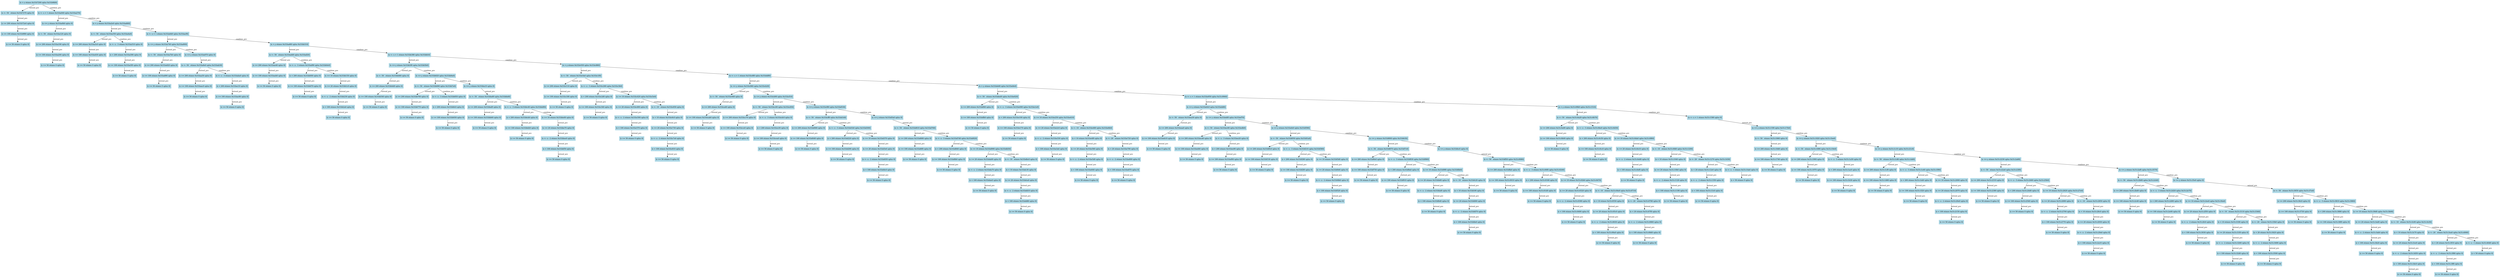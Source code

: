 digraph "[y := x - 1]" {
"0x31b7190" [label="[x > y otimes 0x31b7200 oplus 0x31b9fd0]", color=lightblue,style=filled,shape=box]
"0x31b7190" -> "0x31b7200" [label=extend_pre,color=black]
"0x31b7200" [label="[x <-- 50   otimes 0x31b7270 oplus 0]", color=lightblue,style=filled,shape=box]
"0x31b7200" -> "0x31b7270" [label=extend_pre,color=black]
"0x31b7270" [label="[z >= 200 otimes 0x31b72e0 oplus 0]", color=lightblue,style=filled,shape=box]
"0x31b7270" -> "0x31b72e0" [label=extend_pre,color=black]
"0x31b72e0" [label="[z >= 100 otimes 0x31b9f60 oplus 0]", color=lightblue,style=filled,shape=box]
"0x31b72e0" -> "0x31b9f60" [label=extend_pre,color=black]
"0x31b9f60" [label="[z >= 50 otimes 0 oplus 0]", color=lightblue,style=filled,shape=box]
"0x31b7190" -> "0x31b9fd0" [label=combine_pre,color=black]
"0x31b9fd0" [label="[x <-- x + 1 otimes 0x31ba040 oplus 0x31ba270]", color=lightblue,style=filled,shape=box]
"0x31b9fd0" -> "0x31ba040" [label=extend_pre,color=black]
"0x31ba040" [label="[x <= y otimes 0x31ba0b0 oplus 0]", color=lightblue,style=filled,shape=box]
"0x31ba040" -> "0x31ba0b0" [label=extend_pre,color=black]
"0x31ba0b0" [label="[x <-- 50   otimes 0x31ba120 oplus 0]", color=lightblue,style=filled,shape=box]
"0x31ba0b0" -> "0x31ba120" [label=extend_pre,color=black]
"0x31ba120" [label="[z >= 200 otimes 0x31ba190 oplus 0]", color=lightblue,style=filled,shape=box]
"0x31ba120" -> "0x31ba190" [label=extend_pre,color=black]
"0x31ba190" [label="[z >= 100 otimes 0x31ba200 oplus 0]", color=lightblue,style=filled,shape=box]
"0x31ba190" -> "0x31ba200" [label=extend_pre,color=black]
"0x31ba200" [label="[z >= 50 otimes 0 oplus 0]", color=lightblue,style=filled,shape=box]
"0x31b9fd0" -> "0x31ba270" [label=combine_pre,color=black]
"0x31ba270" [label="[x > y otimes 0x31ba2e0 oplus 0x31ba660]", color=lightblue,style=filled,shape=box]
"0x31ba270" -> "0x31ba2e0" [label=extend_pre,color=black]
"0x31ba2e0" [label="[x <-- 50   otimes 0x31ba350 oplus 0x31ba4a0]", color=lightblue,style=filled,shape=box]
"0x31ba2e0" -> "0x31ba350" [label=extend_pre,color=black]
"0x31ba350" [label="[z >= 200 otimes 0x31ba3c0 oplus 0]", color=lightblue,style=filled,shape=box]
"0x31ba350" -> "0x31ba3c0" [label=extend_pre,color=black]
"0x31ba3c0" [label="[z >= 100 otimes 0x31ba430 oplus 0]", color=lightblue,style=filled,shape=box]
"0x31ba3c0" -> "0x31ba430" [label=extend_pre,color=black]
"0x31ba430" [label="[z >= 50 otimes 0 oplus 0]", color=lightblue,style=filled,shape=box]
"0x31ba2e0" -> "0x31ba4a0" [label=combine_pre,color=black]
"0x31ba4a0" [label="[x <-- x - 3 otimes 0x31ba510 oplus 0]", color=lightblue,style=filled,shape=box]
"0x31ba4a0" -> "0x31ba510" [label=extend_pre,color=black]
"0x31ba510" [label="[z < 200 otimes 0x31ba580 oplus 0]", color=lightblue,style=filled,shape=box]
"0x31ba510" -> "0x31ba580" [label=extend_pre,color=black]
"0x31ba580" [label="[z >= 100 otimes 0x31ba5f0 oplus 0]", color=lightblue,style=filled,shape=box]
"0x31ba580" -> "0x31ba5f0" [label=extend_pre,color=black]
"0x31ba5f0" [label="[z >= 50 otimes 0 oplus 0]", color=lightblue,style=filled,shape=box]
"0x31ba270" -> "0x31ba660" [label=combine_pre,color=black]
"0x31ba660" [label="[x <-- x + 1 otimes 0x31ba6d0 oplus 0x31bacf0]", color=lightblue,style=filled,shape=box]
"0x31ba660" -> "0x31ba6d0" [label=extend_pre,color=black]
"0x31ba6d0" [label="[x <= y otimes 0x31ba740 oplus 0x31ba900]", color=lightblue,style=filled,shape=box]
"0x31ba6d0" -> "0x31ba740" [label=extend_pre,color=black]
"0x31ba740" [label="[x <-- 50   otimes 0x31ba7b0 oplus 0]", color=lightblue,style=filled,shape=box]
"0x31ba740" -> "0x31ba7b0" [label=extend_pre,color=black]
"0x31ba7b0" [label="[z >= 200 otimes 0x31ba820 oplus 0]", color=lightblue,style=filled,shape=box]
"0x31ba7b0" -> "0x31ba820" [label=extend_pre,color=black]
"0x31ba820" [label="[z >= 100 otimes 0x31ba890 oplus 0]", color=lightblue,style=filled,shape=box]
"0x31ba820" -> "0x31ba890" [label=extend_pre,color=black]
"0x31ba890" [label="[z >= 50 otimes 0 oplus 0]", color=lightblue,style=filled,shape=box]
"0x31ba6d0" -> "0x31ba900" [label=combine_pre,color=black]
"0x31ba900" [label="[x <= y otimes 0x31ba970 oplus 0]", color=lightblue,style=filled,shape=box]
"0x31ba900" -> "0x31ba970" [label=extend_pre,color=black]
"0x31ba970" [label="[x <-- 50   otimes 0x31ba9e0 oplus 0x31bab30]", color=lightblue,style=filled,shape=box]
"0x31ba970" -> "0x31ba9e0" [label=extend_pre,color=black]
"0x31ba9e0" [label="[z >= 200 otimes 0x31baa50 oplus 0]", color=lightblue,style=filled,shape=box]
"0x31ba9e0" -> "0x31baa50" [label=extend_pre,color=black]
"0x31baa50" [label="[z >= 100 otimes 0x31baac0 oplus 0]", color=lightblue,style=filled,shape=box]
"0x31baa50" -> "0x31baac0" [label=extend_pre,color=black]
"0x31baac0" [label="[z >= 50 otimes 0 oplus 0]", color=lightblue,style=filled,shape=box]
"0x31ba970" -> "0x31bab30" [label=combine_pre,color=black]
"0x31bab30" [label="[x <-- x - 3 otimes 0x31baba0 oplus 0]", color=lightblue,style=filled,shape=box]
"0x31bab30" -> "0x31baba0" [label=extend_pre,color=black]
"0x31baba0" [label="[z < 200 otimes 0x31bac10 oplus 0]", color=lightblue,style=filled,shape=box]
"0x31baba0" -> "0x31bac10" [label=extend_pre,color=black]
"0x31bac10" [label="[z >= 100 otimes 0x31bac80 oplus 0]", color=lightblue,style=filled,shape=box]
"0x31bac10" -> "0x31bac80" [label=extend_pre,color=black]
"0x31bac80" [label="[z >= 50 otimes 0 oplus 0]", color=lightblue,style=filled,shape=box]
"0x31ba660" -> "0x31bacf0" [label=combine_pre,color=black]
"0x31bacf0" [label="[x > y otimes 0x31bad60 oplus 0x31bb310]", color=lightblue,style=filled,shape=box]
"0x31bacf0" -> "0x31bad60" [label=extend_pre,color=black]
"0x31bad60" [label="[x <-- 50   otimes 0x31badd0 oplus 0x31baf20]", color=lightblue,style=filled,shape=box]
"0x31bad60" -> "0x31badd0" [label=extend_pre,color=black]
"0x31badd0" [label="[z >= 200 otimes 0x31bae40 oplus 0]", color=lightblue,style=filled,shape=box]
"0x31badd0" -> "0x31bae40" [label=extend_pre,color=black]
"0x31bae40" [label="[z >= 100 otimes 0x31baeb0 oplus 0]", color=lightblue,style=filled,shape=box]
"0x31bae40" -> "0x31baeb0" [label=extend_pre,color=black]
"0x31baeb0" [label="[z >= 50 otimes 0 oplus 0]", color=lightblue,style=filled,shape=box]
"0x31bad60" -> "0x31baf20" [label=combine_pre,color=black]
"0x31baf20" [label="[x <-- x - 3 otimes 0x31baf90 oplus 0x31bb0e0]", color=lightblue,style=filled,shape=box]
"0x31baf20" -> "0x31baf90" [label=extend_pre,color=black]
"0x31baf90" [label="[z < 200 otimes 0x31bb000 oplus 0]", color=lightblue,style=filled,shape=box]
"0x31baf90" -> "0x31bb000" [label=extend_pre,color=black]
"0x31bb000" [label="[z >= 100 otimes 0x31bb070 oplus 0]", color=lightblue,style=filled,shape=box]
"0x31bb000" -> "0x31bb070" [label=extend_pre,color=black]
"0x31bb070" [label="[z >= 50 otimes 0 oplus 0]", color=lightblue,style=filled,shape=box]
"0x31baf20" -> "0x31bb0e0" [label=combine_pre,color=black]
"0x31bb0e0" [label="[x >= 10 otimes 0x31bb150 oplus 0]", color=lightblue,style=filled,shape=box]
"0x31bb0e0" -> "0x31bb150" [label=extend_pre,color=black]
"0x31bb150" [label="[x >= 20 otimes 0x31bb1c0 oplus 0]", color=lightblue,style=filled,shape=box]
"0x31bb150" -> "0x31bb1c0" [label=extend_pre,color=black]
"0x31bb1c0" [label="[x <-- x - 2 otimes 0x31bb230 oplus 0]", color=lightblue,style=filled,shape=box]
"0x31bb1c0" -> "0x31bb230" [label=extend_pre,color=black]
"0x31bb230" [label="[z < 100 otimes 0x31bb2a0 oplus 0]", color=lightblue,style=filled,shape=box]
"0x31bb230" -> "0x31bb2a0" [label=extend_pre,color=black]
"0x31bb2a0" [label="[z >= 50 otimes 0 oplus 0]", color=lightblue,style=filled,shape=box]
"0x31bacf0" -> "0x31bb310" [label=combine_pre,color=black]
"0x31bb310" [label="[x <-- x + 1 otimes 0x31bb380 oplus 0x31bbfc0]", color=lightblue,style=filled,shape=box]
"0x31bb310" -> "0x31bb380" [label=extend_pre,color=black]
"0x31bb380" [label="[x <= y otimes 0x31bb3f0 oplus 0x31bb5b0]", color=lightblue,style=filled,shape=box]
"0x31bb380" -> "0x31bb3f0" [label=extend_pre,color=black]
"0x31bb3f0" [label="[x <-- 50   otimes 0x31bb460 oplus 0]", color=lightblue,style=filled,shape=box]
"0x31bb3f0" -> "0x31bb460" [label=extend_pre,color=black]
"0x31bb460" [label="[z >= 200 otimes 0x31bb4d0 oplus 0]", color=lightblue,style=filled,shape=box]
"0x31bb460" -> "0x31bb4d0" [label=extend_pre,color=black]
"0x31bb4d0" [label="[z >= 100 otimes 0x31bb540 oplus 0]", color=lightblue,style=filled,shape=box]
"0x31bb4d0" -> "0x31bb540" [label=extend_pre,color=black]
"0x31bb540" [label="[z >= 50 otimes 0 oplus 0]", color=lightblue,style=filled,shape=box]
"0x31bb380" -> "0x31bb5b0" [label=combine_pre,color=black]
"0x31bb5b0" [label="[x <= y otimes 0x31bb620 oplus 0x31bb9a0]", color=lightblue,style=filled,shape=box]
"0x31bb5b0" -> "0x31bb620" [label=extend_pre,color=black]
"0x31bb620" [label="[x <-- 50   otimes 0x31bb690 oplus 0x31bb7e0]", color=lightblue,style=filled,shape=box]
"0x31bb620" -> "0x31bb690" [label=extend_pre,color=black]
"0x31bb690" [label="[z >= 200 otimes 0x31bb700 oplus 0]", color=lightblue,style=filled,shape=box]
"0x31bb690" -> "0x31bb700" [label=extend_pre,color=black]
"0x31bb700" [label="[z >= 100 otimes 0x31bb770 oplus 0]", color=lightblue,style=filled,shape=box]
"0x31bb700" -> "0x31bb770" [label=extend_pre,color=black]
"0x31bb770" [label="[z >= 50 otimes 0 oplus 0]", color=lightblue,style=filled,shape=box]
"0x31bb620" -> "0x31bb7e0" [label=combine_pre,color=black]
"0x31bb7e0" [label="[x <-- x - 3 otimes 0x31bb850 oplus 0]", color=lightblue,style=filled,shape=box]
"0x31bb7e0" -> "0x31bb850" [label=extend_pre,color=black]
"0x31bb850" [label="[z < 200 otimes 0x31bb8c0 oplus 0]", color=lightblue,style=filled,shape=box]
"0x31bb850" -> "0x31bb8c0" [label=extend_pre,color=black]
"0x31bb8c0" [label="[z >= 100 otimes 0x31bb930 oplus 0]", color=lightblue,style=filled,shape=box]
"0x31bb8c0" -> "0x31bb930" [label=extend_pre,color=black]
"0x31bb930" [label="[z >= 50 otimes 0 oplus 0]", color=lightblue,style=filled,shape=box]
"0x31bb5b0" -> "0x31bb9a0" [label=combine_pre,color=black]
"0x31bb9a0" [label="[x <= y otimes 0x31bba10 oplus 0]", color=lightblue,style=filled,shape=box]
"0x31bb9a0" -> "0x31bba10" [label=extend_pre,color=black]
"0x31bba10" [label="[x <-- 50   otimes 0x31bba80 oplus 0x31bbbd0]", color=lightblue,style=filled,shape=box]
"0x31bba10" -> "0x31bba80" [label=extend_pre,color=black]
"0x31bba80" [label="[z >= 200 otimes 0x31bbaf0 oplus 0]", color=lightblue,style=filled,shape=box]
"0x31bba80" -> "0x31bbaf0" [label=extend_pre,color=black]
"0x31bbaf0" [label="[z >= 100 otimes 0x31bbb60 oplus 0]", color=lightblue,style=filled,shape=box]
"0x31bbaf0" -> "0x31bbb60" [label=extend_pre,color=black]
"0x31bbb60" [label="[z >= 50 otimes 0 oplus 0]", color=lightblue,style=filled,shape=box]
"0x31bba10" -> "0x31bbbd0" [label=combine_pre,color=black]
"0x31bbbd0" [label="[x <-- x - 3 otimes 0x31bbc40 oplus 0x31bbd90]", color=lightblue,style=filled,shape=box]
"0x31bbbd0" -> "0x31bbc40" [label=extend_pre,color=black]
"0x31bbc40" [label="[z < 200 otimes 0x31bbcb0 oplus 0]", color=lightblue,style=filled,shape=box]
"0x31bbc40" -> "0x31bbcb0" [label=extend_pre,color=black]
"0x31bbcb0" [label="[z >= 100 otimes 0x31bbd20 oplus 0]", color=lightblue,style=filled,shape=box]
"0x31bbcb0" -> "0x31bbd20" [label=extend_pre,color=black]
"0x31bbd20" [label="[z >= 50 otimes 0 oplus 0]", color=lightblue,style=filled,shape=box]
"0x31bbbd0" -> "0x31bbd90" [label=combine_pre,color=black]
"0x31bbd90" [label="[x >= 10 otimes 0x31bbe00 oplus 0]", color=lightblue,style=filled,shape=box]
"0x31bbd90" -> "0x31bbe00" [label=extend_pre,color=black]
"0x31bbe00" [label="[x >= 20 otimes 0x31bbe70 oplus 0]", color=lightblue,style=filled,shape=box]
"0x31bbe00" -> "0x31bbe70" [label=extend_pre,color=black]
"0x31bbe70" [label="[x <-- x - 2 otimes 0x31bbee0 oplus 0]", color=lightblue,style=filled,shape=box]
"0x31bbe70" -> "0x31bbee0" [label=extend_pre,color=black]
"0x31bbee0" [label="[z < 100 otimes 0x31bbf50 oplus 0]", color=lightblue,style=filled,shape=box]
"0x31bbee0" -> "0x31bbf50" [label=extend_pre,color=black]
"0x31bbf50" [label="[z >= 50 otimes 0 oplus 0]", color=lightblue,style=filled,shape=box]
"0x31bb310" -> "0x31bbfc0" [label=combine_pre,color=black]
"0x31bbfc0" [label="[x > y otimes 0x31bc030 oplus 0x31bc880]", color=lightblue,style=filled,shape=box]
"0x31bbfc0" -> "0x31bc030" [label=extend_pre,color=black]
"0x31bc030" [label="[x <-- 50   otimes 0x31bc0a0 oplus 0x31bc1f0]", color=lightblue,style=filled,shape=box]
"0x31bc030" -> "0x31bc0a0" [label=extend_pre,color=black]
"0x31bc0a0" [label="[z >= 200 otimes 0x31bc110 oplus 0]", color=lightblue,style=filled,shape=box]
"0x31bc0a0" -> "0x31bc110" [label=extend_pre,color=black]
"0x31bc110" [label="[z >= 100 otimes 0x31bc180 oplus 0]", color=lightblue,style=filled,shape=box]
"0x31bc110" -> "0x31bc180" [label=extend_pre,color=black]
"0x31bc180" [label="[z >= 50 otimes 0 oplus 0]", color=lightblue,style=filled,shape=box]
"0x31bc030" -> "0x31bc1f0" [label=combine_pre,color=black]
"0x31bc1f0" [label="[x <-- x - 3 otimes 0x31bc260 oplus 0x31bc3b0]", color=lightblue,style=filled,shape=box]
"0x31bc1f0" -> "0x31bc260" [label=extend_pre,color=black]
"0x31bc260" [label="[z < 200 otimes 0x31bc2d0 oplus 0]", color=lightblue,style=filled,shape=box]
"0x31bc260" -> "0x31bc2d0" [label=extend_pre,color=black]
"0x31bc2d0" [label="[z >= 100 otimes 0x31bc340 oplus 0]", color=lightblue,style=filled,shape=box]
"0x31bc2d0" -> "0x31bc340" [label=extend_pre,color=black]
"0x31bc340" [label="[z >= 50 otimes 0 oplus 0]", color=lightblue,style=filled,shape=box]
"0x31bc1f0" -> "0x31bc3b0" [label=combine_pre,color=black]
"0x31bc3b0" [label="[x >= 10 otimes 0x31bc420 oplus 0x31bc5e0]", color=lightblue,style=filled,shape=box]
"0x31bc3b0" -> "0x31bc420" [label=extend_pre,color=black]
"0x31bc420" [label="[x >= 20 otimes 0x31bc490 oplus 0]", color=lightblue,style=filled,shape=box]
"0x31bc420" -> "0x31bc490" [label=extend_pre,color=black]
"0x31bc490" [label="[x <-- x - 2 otimes 0x31bc500 oplus 0]", color=lightblue,style=filled,shape=box]
"0x31bc490" -> "0x31bc500" [label=extend_pre,color=black]
"0x31bc500" [label="[z < 100 otimes 0x31bc570 oplus 0]", color=lightblue,style=filled,shape=box]
"0x31bc500" -> "0x31bc570" [label=extend_pre,color=black]
"0x31bc570" [label="[z >= 50 otimes 0 oplus 0]", color=lightblue,style=filled,shape=box]
"0x31bc3b0" -> "0x31bc5e0" [label=combine_pre,color=black]
"0x31bc5e0" [label="[x <-- 10   otimes 0x31bc650 oplus 0]", color=lightblue,style=filled,shape=box]
"0x31bc5e0" -> "0x31bc650" [label=extend_pre,color=black]
"0x31bc650" [label="[x < 10 otimes 0x31bc6c0 oplus 0]", color=lightblue,style=filled,shape=box]
"0x31bc650" -> "0x31bc6c0" [label=extend_pre,color=black]
"0x31bc6c0" [label="[x >= 20 otimes 0x31bc730 oplus 0]", color=lightblue,style=filled,shape=box]
"0x31bc6c0" -> "0x31bc730" [label=extend_pre,color=black]
"0x31bc730" [label="[x <-- x - 2 otimes 0x31bc7a0 oplus 0]", color=lightblue,style=filled,shape=box]
"0x31bc730" -> "0x31bc7a0" [label=extend_pre,color=black]
"0x31bc7a0" [label="[z < 100 otimes 0x31bc810 oplus 0]", color=lightblue,style=filled,shape=box]
"0x31bc7a0" -> "0x31bc810" [label=extend_pre,color=black]
"0x31bc810" [label="[z >= 50 otimes 0 oplus 0]", color=lightblue,style=filled,shape=box]
"0x31bbfc0" -> "0x31bc880" [label=combine_pre,color=black]
"0x31bc880" [label="[x <-- x + 1 otimes 0x31bc8f0 oplus 0x31bddf0]", color=lightblue,style=filled,shape=box]
"0x31bc880" -> "0x31bc8f0" [label=extend_pre,color=black]
"0x31bc8f0" [label="[x <= y otimes 0x31bc960 oplus 0x31bcb20]", color=lightblue,style=filled,shape=box]
"0x31bc8f0" -> "0x31bc960" [label=extend_pre,color=black]
"0x31bc960" [label="[x <-- 50   otimes 0x31bc9d0 oplus 0]", color=lightblue,style=filled,shape=box]
"0x31bc960" -> "0x31bc9d0" [label=extend_pre,color=black]
"0x31bc9d0" [label="[z >= 200 otimes 0x31bca40 oplus 0]", color=lightblue,style=filled,shape=box]
"0x31bc9d0" -> "0x31bca40" [label=extend_pre,color=black]
"0x31bca40" [label="[z >= 100 otimes 0x31bcab0 oplus 0]", color=lightblue,style=filled,shape=box]
"0x31bca40" -> "0x31bcab0" [label=extend_pre,color=black]
"0x31bcab0" [label="[z >= 50 otimes 0 oplus 0]", color=lightblue,style=filled,shape=box]
"0x31bc8f0" -> "0x31bcb20" [label=combine_pre,color=black]
"0x31bcb20" [label="[x <= y otimes 0x31bcb90 oplus 0x31bcf10]", color=lightblue,style=filled,shape=box]
"0x31bcb20" -> "0x31bcb90" [label=extend_pre,color=black]
"0x31bcb90" [label="[x <-- 50   otimes 0x31bcc00 oplus 0x31bcd50]", color=lightblue,style=filled,shape=box]
"0x31bcb90" -> "0x31bcc00" [label=extend_pre,color=black]
"0x31bcc00" [label="[z >= 200 otimes 0x31bcc70 oplus 0]", color=lightblue,style=filled,shape=box]
"0x31bcc00" -> "0x31bcc70" [label=extend_pre,color=black]
"0x31bcc70" [label="[z >= 100 otimes 0x31bcce0 oplus 0]", color=lightblue,style=filled,shape=box]
"0x31bcc70" -> "0x31bcce0" [label=extend_pre,color=black]
"0x31bcce0" [label="[z >= 50 otimes 0 oplus 0]", color=lightblue,style=filled,shape=box]
"0x31bcb90" -> "0x31bcd50" [label=combine_pre,color=black]
"0x31bcd50" [label="[x <-- x - 3 otimes 0x31bcdc0 oplus 0]", color=lightblue,style=filled,shape=box]
"0x31bcd50" -> "0x31bcdc0" [label=extend_pre,color=black]
"0x31bcdc0" [label="[z < 200 otimes 0x31bce30 oplus 0]", color=lightblue,style=filled,shape=box]
"0x31bcdc0" -> "0x31bce30" [label=extend_pre,color=black]
"0x31bce30" [label="[z >= 100 otimes 0x31bcea0 oplus 0]", color=lightblue,style=filled,shape=box]
"0x31bce30" -> "0x31bcea0" [label=extend_pre,color=black]
"0x31bcea0" [label="[z >= 50 otimes 0 oplus 0]", color=lightblue,style=filled,shape=box]
"0x31bcb20" -> "0x31bcf10" [label=combine_pre,color=black]
"0x31bcf10" [label="[x <= y otimes 0x31bcf80 oplus 0x31bd530]", color=lightblue,style=filled,shape=box]
"0x31bcf10" -> "0x31bcf80" [label=extend_pre,color=black]
"0x31bcf80" [label="[x <-- 50   otimes 0x31bcff0 oplus 0x31bd140]", color=lightblue,style=filled,shape=box]
"0x31bcf80" -> "0x31bcff0" [label=extend_pre,color=black]
"0x31bcff0" [label="[z >= 200 otimes 0x31bd060 oplus 0]", color=lightblue,style=filled,shape=box]
"0x31bcff0" -> "0x31bd060" [label=extend_pre,color=black]
"0x31bd060" [label="[z >= 100 otimes 0x31bd0d0 oplus 0]", color=lightblue,style=filled,shape=box]
"0x31bd060" -> "0x31bd0d0" [label=extend_pre,color=black]
"0x31bd0d0" [label="[z >= 50 otimes 0 oplus 0]", color=lightblue,style=filled,shape=box]
"0x31bcf80" -> "0x31bd140" [label=combine_pre,color=black]
"0x31bd140" [label="[x <-- x - 3 otimes 0x31bd1b0 oplus 0x31bd300]", color=lightblue,style=filled,shape=box]
"0x31bd140" -> "0x31bd1b0" [label=extend_pre,color=black]
"0x31bd1b0" [label="[z < 200 otimes 0x31bd220 oplus 0]", color=lightblue,style=filled,shape=box]
"0x31bd1b0" -> "0x31bd220" [label=extend_pre,color=black]
"0x31bd220" [label="[z >= 100 otimes 0x31bd290 oplus 0]", color=lightblue,style=filled,shape=box]
"0x31bd220" -> "0x31bd290" [label=extend_pre,color=black]
"0x31bd290" [label="[z >= 50 otimes 0 oplus 0]", color=lightblue,style=filled,shape=box]
"0x31bd140" -> "0x31bd300" [label=combine_pre,color=black]
"0x31bd300" [label="[x >= 10 otimes 0x31bd370 oplus 0]", color=lightblue,style=filled,shape=box]
"0x31bd300" -> "0x31bd370" [label=extend_pre,color=black]
"0x31bd370" [label="[x >= 20 otimes 0x31bd3e0 oplus 0]", color=lightblue,style=filled,shape=box]
"0x31bd370" -> "0x31bd3e0" [label=extend_pre,color=black]
"0x31bd3e0" [label="[x <-- x - 2 otimes 0x31bd450 oplus 0]", color=lightblue,style=filled,shape=box]
"0x31bd3e0" -> "0x31bd450" [label=extend_pre,color=black]
"0x31bd450" [label="[z < 100 otimes 0x31bd4c0 oplus 0]", color=lightblue,style=filled,shape=box]
"0x31bd450" -> "0x31bd4c0" [label=extend_pre,color=black]
"0x31bd4c0" [label="[z >= 50 otimes 0 oplus 0]", color=lightblue,style=filled,shape=box]
"0x31bcf10" -> "0x31bd530" [label=combine_pre,color=black]
"0x31bd530" [label="[x <= y otimes 0x31bd5a0 oplus 0]", color=lightblue,style=filled,shape=box]
"0x31bd530" -> "0x31bd5a0" [label=extend_pre,color=black]
"0x31bd5a0" [label="[x <-- 50   otimes 0x31bd610 oplus 0x31bd760]", color=lightblue,style=filled,shape=box]
"0x31bd5a0" -> "0x31bd610" [label=extend_pre,color=black]
"0x31bd610" [label="[z >= 200 otimes 0x31bd680 oplus 0]", color=lightblue,style=filled,shape=box]
"0x31bd610" -> "0x31bd680" [label=extend_pre,color=black]
"0x31bd680" [label="[z >= 100 otimes 0x31bd6f0 oplus 0]", color=lightblue,style=filled,shape=box]
"0x31bd680" -> "0x31bd6f0" [label=extend_pre,color=black]
"0x31bd6f0" [label="[z >= 50 otimes 0 oplus 0]", color=lightblue,style=filled,shape=box]
"0x31bd5a0" -> "0x31bd760" [label=combine_pre,color=black]
"0x31bd760" [label="[x <-- x - 3 otimes 0x31bd7d0 oplus 0x31bd920]", color=lightblue,style=filled,shape=box]
"0x31bd760" -> "0x31bd7d0" [label=extend_pre,color=black]
"0x31bd7d0" [label="[z < 200 otimes 0x31bd840 oplus 0]", color=lightblue,style=filled,shape=box]
"0x31bd7d0" -> "0x31bd840" [label=extend_pre,color=black]
"0x31bd840" [label="[z >= 100 otimes 0x31bd8b0 oplus 0]", color=lightblue,style=filled,shape=box]
"0x31bd840" -> "0x31bd8b0" [label=extend_pre,color=black]
"0x31bd8b0" [label="[z >= 50 otimes 0 oplus 0]", color=lightblue,style=filled,shape=box]
"0x31bd760" -> "0x31bd920" [label=combine_pre,color=black]
"0x31bd920" [label="[x >= 10 otimes 0x31bd990 oplus 0x31bdb50]", color=lightblue,style=filled,shape=box]
"0x31bd920" -> "0x31bd990" [label=extend_pre,color=black]
"0x31bd990" [label="[x >= 20 otimes 0x31bda00 oplus 0]", color=lightblue,style=filled,shape=box]
"0x31bd990" -> "0x31bda00" [label=extend_pre,color=black]
"0x31bda00" [label="[x <-- x - 2 otimes 0x31bda70 oplus 0]", color=lightblue,style=filled,shape=box]
"0x31bda00" -> "0x31bda70" [label=extend_pre,color=black]
"0x31bda70" [label="[z < 100 otimes 0x31bdae0 oplus 0]", color=lightblue,style=filled,shape=box]
"0x31bda70" -> "0x31bdae0" [label=extend_pre,color=black]
"0x31bdae0" [label="[z >= 50 otimes 0 oplus 0]", color=lightblue,style=filled,shape=box]
"0x31bd920" -> "0x31bdb50" [label=combine_pre,color=black]
"0x31bdb50" [label="[x <-- 10   otimes 0x31bdbc0 oplus 0]", color=lightblue,style=filled,shape=box]
"0x31bdb50" -> "0x31bdbc0" [label=extend_pre,color=black]
"0x31bdbc0" [label="[x < 10 otimes 0x31bdc30 oplus 0]", color=lightblue,style=filled,shape=box]
"0x31bdbc0" -> "0x31bdc30" [label=extend_pre,color=black]
"0x31bdc30" [label="[x >= 20 otimes 0x31bdca0 oplus 0]", color=lightblue,style=filled,shape=box]
"0x31bdc30" -> "0x31bdca0" [label=extend_pre,color=black]
"0x31bdca0" [label="[x <-- x - 2 otimes 0x31bdd10 oplus 0]", color=lightblue,style=filled,shape=box]
"0x31bdca0" -> "0x31bdd10" [label=extend_pre,color=black]
"0x31bdd10" [label="[z < 100 otimes 0x31bdd80 oplus 0]", color=lightblue,style=filled,shape=box]
"0x31bdd10" -> "0x31bdd80" [label=extend_pre,color=black]
"0x31bdd80" [label="[z >= 50 otimes 0 oplus 0]", color=lightblue,style=filled,shape=box]
"0x31bc880" -> "0x31bddf0" [label=combine_pre,color=black]
"0x31bddf0" [label="[x > y otimes 0x31bde60 oplus 0x31be8e0]", color=lightblue,style=filled,shape=box]
"0x31bddf0" -> "0x31bde60" [label=extend_pre,color=black]
"0x31bde60" [label="[x <-- 50   otimes 0x31bded0 oplus 0x31be020]", color=lightblue,style=filled,shape=box]
"0x31bde60" -> "0x31bded0" [label=extend_pre,color=black]
"0x31bded0" [label="[z >= 200 otimes 0x31bdf40 oplus 0]", color=lightblue,style=filled,shape=box]
"0x31bded0" -> "0x31bdf40" [label=extend_pre,color=black]
"0x31bdf40" [label="[z >= 100 otimes 0x31bdfb0 oplus 0]", color=lightblue,style=filled,shape=box]
"0x31bdf40" -> "0x31bdfb0" [label=extend_pre,color=black]
"0x31bdfb0" [label="[z >= 50 otimes 0 oplus 0]", color=lightblue,style=filled,shape=box]
"0x31bde60" -> "0x31be020" [label=combine_pre,color=black]
"0x31be020" [label="[x <-- x - 3 otimes 0x31be090 oplus 0x31be1e0]", color=lightblue,style=filled,shape=box]
"0x31be020" -> "0x31be090" [label=extend_pre,color=black]
"0x31be090" [label="[z < 200 otimes 0x31be100 oplus 0]", color=lightblue,style=filled,shape=box]
"0x31be090" -> "0x31be100" [label=extend_pre,color=black]
"0x31be100" [label="[z >= 100 otimes 0x31be170 oplus 0]", color=lightblue,style=filled,shape=box]
"0x31be100" -> "0x31be170" [label=extend_pre,color=black]
"0x31be170" [label="[z >= 50 otimes 0 oplus 0]", color=lightblue,style=filled,shape=box]
"0x31be020" -> "0x31be1e0" [label=combine_pre,color=black]
"0x31be1e0" [label="[x >= 10 otimes 0x31be250 oplus 0x31be410]", color=lightblue,style=filled,shape=box]
"0x31be1e0" -> "0x31be250" [label=extend_pre,color=black]
"0x31be250" [label="[x >= 20 otimes 0x31be2c0 oplus 0]", color=lightblue,style=filled,shape=box]
"0x31be250" -> "0x31be2c0" [label=extend_pre,color=black]
"0x31be2c0" [label="[x <-- x - 2 otimes 0x31be330 oplus 0]", color=lightblue,style=filled,shape=box]
"0x31be2c0" -> "0x31be330" [label=extend_pre,color=black]
"0x31be330" [label="[z < 100 otimes 0x31be3a0 oplus 0]", color=lightblue,style=filled,shape=box]
"0x31be330" -> "0x31be3a0" [label=extend_pre,color=black]
"0x31be3a0" [label="[z >= 50 otimes 0 oplus 0]", color=lightblue,style=filled,shape=box]
"0x31be1e0" -> "0x31be410" [label=combine_pre,color=black]
"0x31be410" [label="[x <-- 10   otimes 0x31be480 oplus 0x31be6b0]", color=lightblue,style=filled,shape=box]
"0x31be410" -> "0x31be480" [label=extend_pre,color=black]
"0x31be480" [label="[x < 10 otimes 0x31be4f0 oplus 0]", color=lightblue,style=filled,shape=box]
"0x31be480" -> "0x31be4f0" [label=extend_pre,color=black]
"0x31be4f0" [label="[x >= 20 otimes 0x31be560 oplus 0]", color=lightblue,style=filled,shape=box]
"0x31be4f0" -> "0x31be560" [label=extend_pre,color=black]
"0x31be560" [label="[x <-- x - 2 otimes 0x31be5d0 oplus 0]", color=lightblue,style=filled,shape=box]
"0x31be560" -> "0x31be5d0" [label=extend_pre,color=black]
"0x31be5d0" [label="[z < 100 otimes 0x31be640 oplus 0]", color=lightblue,style=filled,shape=box]
"0x31be5d0" -> "0x31be640" [label=extend_pre,color=black]
"0x31be640" [label="[z >= 50 otimes 0 oplus 0]", color=lightblue,style=filled,shape=box]
"0x31be410" -> "0x31be6b0" [label=combine_pre,color=black]
"0x31be6b0" [label="[x <-- 20   otimes 0x31be720 oplus 0]", color=lightblue,style=filled,shape=box]
"0x31be6b0" -> "0x31be720" [label=extend_pre,color=black]
"0x31be720" [label="[x < 20 otimes 0x31be790 oplus 0]", color=lightblue,style=filled,shape=box]
"0x31be720" -> "0x31be790" [label=extend_pre,color=black]
"0x31be790" [label="[x <-- x - 2 otimes 0x31be800 oplus 0]", color=lightblue,style=filled,shape=box]
"0x31be790" -> "0x31be800" [label=extend_pre,color=black]
"0x31be800" [label="[z < 100 otimes 0x31be870 oplus 0]", color=lightblue,style=filled,shape=box]
"0x31be800" -> "0x31be870" [label=extend_pre,color=black]
"0x31be870" [label="[z >= 50 otimes 0 oplus 0]", color=lightblue,style=filled,shape=box]
"0x31bddf0" -> "0x31be8e0" [label=combine_pre,color=black]
"0x31be8e0" [label="[x <-- x + 1 otimes 0x31be950 oplus 0x31c0940]", color=lightblue,style=filled,shape=box]
"0x31be8e0" -> "0x31be950" [label=extend_pre,color=black]
"0x31be950" [label="[x <= y otimes 0x31be9c0 oplus 0x31beb80]", color=lightblue,style=filled,shape=box]
"0x31be950" -> "0x31be9c0" [label=extend_pre,color=black]
"0x31be9c0" [label="[x <-- 50   otimes 0x31bea30 oplus 0]", color=lightblue,style=filled,shape=box]
"0x31be9c0" -> "0x31bea30" [label=extend_pre,color=black]
"0x31bea30" [label="[z >= 200 otimes 0x31beaa0 oplus 0]", color=lightblue,style=filled,shape=box]
"0x31bea30" -> "0x31beaa0" [label=extend_pre,color=black]
"0x31beaa0" [label="[z >= 100 otimes 0x31beb10 oplus 0]", color=lightblue,style=filled,shape=box]
"0x31beaa0" -> "0x31beb10" [label=extend_pre,color=black]
"0x31beb10" [label="[z >= 50 otimes 0 oplus 0]", color=lightblue,style=filled,shape=box]
"0x31be950" -> "0x31beb80" [label=combine_pre,color=black]
"0x31beb80" [label="[x <= y otimes 0x31bebf0 oplus 0x31bef70]", color=lightblue,style=filled,shape=box]
"0x31beb80" -> "0x31bebf0" [label=extend_pre,color=black]
"0x31bebf0" [label="[x <-- 50   otimes 0x31bec60 oplus 0x31bedb0]", color=lightblue,style=filled,shape=box]
"0x31bebf0" -> "0x31bec60" [label=extend_pre,color=black]
"0x31bec60" [label="[z >= 200 otimes 0x31becd0 oplus 0]", color=lightblue,style=filled,shape=box]
"0x31bec60" -> "0x31becd0" [label=extend_pre,color=black]
"0x31becd0" [label="[z >= 100 otimes 0x31bed40 oplus 0]", color=lightblue,style=filled,shape=box]
"0x31becd0" -> "0x31bed40" [label=extend_pre,color=black]
"0x31bed40" [label="[z >= 50 otimes 0 oplus 0]", color=lightblue,style=filled,shape=box]
"0x31bebf0" -> "0x31bedb0" [label=combine_pre,color=black]
"0x31bedb0" [label="[x <-- x - 3 otimes 0x31bee20 oplus 0]", color=lightblue,style=filled,shape=box]
"0x31bedb0" -> "0x31bee20" [label=extend_pre,color=black]
"0x31bee20" [label="[z < 200 otimes 0x31bee90 oplus 0]", color=lightblue,style=filled,shape=box]
"0x31bee20" -> "0x31bee90" [label=extend_pre,color=black]
"0x31bee90" [label="[z >= 100 otimes 0x31bef00 oplus 0]", color=lightblue,style=filled,shape=box]
"0x31bee90" -> "0x31bef00" [label=extend_pre,color=black]
"0x31bef00" [label="[z >= 50 otimes 0 oplus 0]", color=lightblue,style=filled,shape=box]
"0x31beb80" -> "0x31bef70" [label=combine_pre,color=black]
"0x31bef70" [label="[x <= y otimes 0x31befe0 oplus 0x31bf590]", color=lightblue,style=filled,shape=box]
"0x31bef70" -> "0x31befe0" [label=extend_pre,color=black]
"0x31befe0" [label="[x <-- 50   otimes 0x31bf050 oplus 0x31bf1a0]", color=lightblue,style=filled,shape=box]
"0x31befe0" -> "0x31bf050" [label=extend_pre,color=black]
"0x31bf050" [label="[z >= 200 otimes 0x31bf0c0 oplus 0]", color=lightblue,style=filled,shape=box]
"0x31bf050" -> "0x31bf0c0" [label=extend_pre,color=black]
"0x31bf0c0" [label="[z >= 100 otimes 0x31bf130 oplus 0]", color=lightblue,style=filled,shape=box]
"0x31bf0c0" -> "0x31bf130" [label=extend_pre,color=black]
"0x31bf130" [label="[z >= 50 otimes 0 oplus 0]", color=lightblue,style=filled,shape=box]
"0x31befe0" -> "0x31bf1a0" [label=combine_pre,color=black]
"0x31bf1a0" [label="[x <-- x - 3 otimes 0x31bf210 oplus 0x31bf360]", color=lightblue,style=filled,shape=box]
"0x31bf1a0" -> "0x31bf210" [label=extend_pre,color=black]
"0x31bf210" [label="[z < 200 otimes 0x31bf280 oplus 0]", color=lightblue,style=filled,shape=box]
"0x31bf210" -> "0x31bf280" [label=extend_pre,color=black]
"0x31bf280" [label="[z >= 100 otimes 0x31bf2f0 oplus 0]", color=lightblue,style=filled,shape=box]
"0x31bf280" -> "0x31bf2f0" [label=extend_pre,color=black]
"0x31bf2f0" [label="[z >= 50 otimes 0 oplus 0]", color=lightblue,style=filled,shape=box]
"0x31bf1a0" -> "0x31bf360" [label=combine_pre,color=black]
"0x31bf360" [label="[x >= 10 otimes 0x31bf3d0 oplus 0]", color=lightblue,style=filled,shape=box]
"0x31bf360" -> "0x31bf3d0" [label=extend_pre,color=black]
"0x31bf3d0" [label="[x >= 20 otimes 0x31bf440 oplus 0]", color=lightblue,style=filled,shape=box]
"0x31bf3d0" -> "0x31bf440" [label=extend_pre,color=black]
"0x31bf440" [label="[x <-- x - 2 otimes 0x31bf4b0 oplus 0]", color=lightblue,style=filled,shape=box]
"0x31bf440" -> "0x31bf4b0" [label=extend_pre,color=black]
"0x31bf4b0" [label="[z < 100 otimes 0x31bf520 oplus 0]", color=lightblue,style=filled,shape=box]
"0x31bf4b0" -> "0x31bf520" [label=extend_pre,color=black]
"0x31bf520" [label="[z >= 50 otimes 0 oplus 0]", color=lightblue,style=filled,shape=box]
"0x31bef70" -> "0x31bf590" [label=combine_pre,color=black]
"0x31bf590" [label="[x <= y otimes 0x31bf600 oplus 0x31bfe50]", color=lightblue,style=filled,shape=box]
"0x31bf590" -> "0x31bf600" [label=extend_pre,color=black]
"0x31bf600" [label="[x <-- 50   otimes 0x31bf670 oplus 0x31bf7c0]", color=lightblue,style=filled,shape=box]
"0x31bf600" -> "0x31bf670" [label=extend_pre,color=black]
"0x31bf670" [label="[z >= 200 otimes 0x31bf6e0 oplus 0]", color=lightblue,style=filled,shape=box]
"0x31bf670" -> "0x31bf6e0" [label=extend_pre,color=black]
"0x31bf6e0" [label="[z >= 100 otimes 0x31bf750 oplus 0]", color=lightblue,style=filled,shape=box]
"0x31bf6e0" -> "0x31bf750" [label=extend_pre,color=black]
"0x31bf750" [label="[z >= 50 otimes 0 oplus 0]", color=lightblue,style=filled,shape=box]
"0x31bf600" -> "0x31bf7c0" [label=combine_pre,color=black]
"0x31bf7c0" [label="[x <-- x - 3 otimes 0x31bf830 oplus 0x31bf980]", color=lightblue,style=filled,shape=box]
"0x31bf7c0" -> "0x31bf830" [label=extend_pre,color=black]
"0x31bf830" [label="[z < 200 otimes 0x31bf8a0 oplus 0]", color=lightblue,style=filled,shape=box]
"0x31bf830" -> "0x31bf8a0" [label=extend_pre,color=black]
"0x31bf8a0" [label="[z >= 100 otimes 0x31bf910 oplus 0]", color=lightblue,style=filled,shape=box]
"0x31bf8a0" -> "0x31bf910" [label=extend_pre,color=black]
"0x31bf910" [label="[z >= 50 otimes 0 oplus 0]", color=lightblue,style=filled,shape=box]
"0x31bf7c0" -> "0x31bf980" [label=combine_pre,color=black]
"0x31bf980" [label="[x >= 10 otimes 0x31bf9f0 oplus 0x31bfbb0]", color=lightblue,style=filled,shape=box]
"0x31bf980" -> "0x31bf9f0" [label=extend_pre,color=black]
"0x31bf9f0" [label="[x >= 20 otimes 0x31bfa60 oplus 0]", color=lightblue,style=filled,shape=box]
"0x31bf9f0" -> "0x31bfa60" [label=extend_pre,color=black]
"0x31bfa60" [label="[x <-- x - 2 otimes 0x31bfad0 oplus 0]", color=lightblue,style=filled,shape=box]
"0x31bfa60" -> "0x31bfad0" [label=extend_pre,color=black]
"0x31bfad0" [label="[z < 100 otimes 0x31bfb40 oplus 0]", color=lightblue,style=filled,shape=box]
"0x31bfad0" -> "0x31bfb40" [label=extend_pre,color=black]
"0x31bfb40" [label="[z >= 50 otimes 0 oplus 0]", color=lightblue,style=filled,shape=box]
"0x31bf980" -> "0x31bfbb0" [label=combine_pre,color=black]
"0x31bfbb0" [label="[x <-- 10   otimes 0x31bfc20 oplus 0]", color=lightblue,style=filled,shape=box]
"0x31bfbb0" -> "0x31bfc20" [label=extend_pre,color=black]
"0x31bfc20" [label="[x < 10 otimes 0x31bfc90 oplus 0]", color=lightblue,style=filled,shape=box]
"0x31bfc20" -> "0x31bfc90" [label=extend_pre,color=black]
"0x31bfc90" [label="[x >= 20 otimes 0x31bfd00 oplus 0]", color=lightblue,style=filled,shape=box]
"0x31bfc90" -> "0x31bfd00" [label=extend_pre,color=black]
"0x31bfd00" [label="[x <-- x - 2 otimes 0x31bfd70 oplus 0]", color=lightblue,style=filled,shape=box]
"0x31bfd00" -> "0x31bfd70" [label=extend_pre,color=black]
"0x31bfd70" [label="[z < 100 otimes 0x31bfde0 oplus 0]", color=lightblue,style=filled,shape=box]
"0x31bfd70" -> "0x31bfde0" [label=extend_pre,color=black]
"0x31bfde0" [label="[z >= 50 otimes 0 oplus 0]", color=lightblue,style=filled,shape=box]
"0x31bf590" -> "0x31bfe50" [label=combine_pre,color=black]
"0x31bfe50" [label="[x <= y otimes 0x31bfec0 oplus 0]", color=lightblue,style=filled,shape=box]
"0x31bfe50" -> "0x31bfec0" [label=extend_pre,color=black]
"0x31bfec0" [label="[x <-- 50   otimes 0x31bff30 oplus 0x31c0080]", color=lightblue,style=filled,shape=box]
"0x31bfec0" -> "0x31bff30" [label=extend_pre,color=black]
"0x31bff30" [label="[z >= 200 otimes 0x31bffa0 oplus 0]", color=lightblue,style=filled,shape=box]
"0x31bff30" -> "0x31bffa0" [label=extend_pre,color=black]
"0x31bffa0" [label="[z >= 100 otimes 0x31c0010 oplus 0]", color=lightblue,style=filled,shape=box]
"0x31bffa0" -> "0x31c0010" [label=extend_pre,color=black]
"0x31c0010" [label="[z >= 50 otimes 0 oplus 0]", color=lightblue,style=filled,shape=box]
"0x31bfec0" -> "0x31c0080" [label=combine_pre,color=black]
"0x31c0080" [label="[x <-- x - 3 otimes 0x31c00f0 oplus 0x31c0240]", color=lightblue,style=filled,shape=box]
"0x31c0080" -> "0x31c00f0" [label=extend_pre,color=black]
"0x31c00f0" [label="[z < 200 otimes 0x31c0160 oplus 0]", color=lightblue,style=filled,shape=box]
"0x31c00f0" -> "0x31c0160" [label=extend_pre,color=black]
"0x31c0160" [label="[z >= 100 otimes 0x31c01d0 oplus 0]", color=lightblue,style=filled,shape=box]
"0x31c0160" -> "0x31c01d0" [label=extend_pre,color=black]
"0x31c01d0" [label="[z >= 50 otimes 0 oplus 0]", color=lightblue,style=filled,shape=box]
"0x31c0080" -> "0x31c0240" [label=combine_pre,color=black]
"0x31c0240" [label="[x >= 10 otimes 0x31c02b0 oplus 0x31c0470]", color=lightblue,style=filled,shape=box]
"0x31c0240" -> "0x31c02b0" [label=extend_pre,color=black]
"0x31c02b0" [label="[x >= 20 otimes 0x31c0320 oplus 0]", color=lightblue,style=filled,shape=box]
"0x31c02b0" -> "0x31c0320" [label=extend_pre,color=black]
"0x31c0320" [label="[x <-- x - 2 otimes 0x31c0390 oplus 0]", color=lightblue,style=filled,shape=box]
"0x31c0320" -> "0x31c0390" [label=extend_pre,color=black]
"0x31c0390" [label="[z < 100 otimes 0x31c0400 oplus 0]", color=lightblue,style=filled,shape=box]
"0x31c0390" -> "0x31c0400" [label=extend_pre,color=black]
"0x31c0400" [label="[z >= 50 otimes 0 oplus 0]", color=lightblue,style=filled,shape=box]
"0x31c0240" -> "0x31c0470" [label=combine_pre,color=black]
"0x31c0470" [label="[x <-- 10   otimes 0x31c04e0 oplus 0x31c0710]", color=lightblue,style=filled,shape=box]
"0x31c0470" -> "0x31c04e0" [label=extend_pre,color=black]
"0x31c04e0" [label="[x < 10 otimes 0x31c0550 oplus 0]", color=lightblue,style=filled,shape=box]
"0x31c04e0" -> "0x31c0550" [label=extend_pre,color=black]
"0x31c0550" [label="[x >= 20 otimes 0x31c05c0 oplus 0]", color=lightblue,style=filled,shape=box]
"0x31c0550" -> "0x31c05c0" [label=extend_pre,color=black]
"0x31c05c0" [label="[x <-- x - 2 otimes 0x31c0630 oplus 0]", color=lightblue,style=filled,shape=box]
"0x31c05c0" -> "0x31c0630" [label=extend_pre,color=black]
"0x31c0630" [label="[z < 100 otimes 0x31c06a0 oplus 0]", color=lightblue,style=filled,shape=box]
"0x31c0630" -> "0x31c06a0" [label=extend_pre,color=black]
"0x31c06a0" [label="[z >= 50 otimes 0 oplus 0]", color=lightblue,style=filled,shape=box]
"0x31c0470" -> "0x31c0710" [label=combine_pre,color=black]
"0x31c0710" [label="[x <-- 20   otimes 0x31c0780 oplus 0]", color=lightblue,style=filled,shape=box]
"0x31c0710" -> "0x31c0780" [label=extend_pre,color=black]
"0x31c0780" [label="[x < 20 otimes 0x31c07f0 oplus 0]", color=lightblue,style=filled,shape=box]
"0x31c0780" -> "0x31c07f0" [label=extend_pre,color=black]
"0x31c07f0" [label="[x <-- x - 2 otimes 0x31c0860 oplus 0]", color=lightblue,style=filled,shape=box]
"0x31c07f0" -> "0x31c0860" [label=extend_pre,color=black]
"0x31c0860" [label="[z < 100 otimes 0x31c08d0 oplus 0]", color=lightblue,style=filled,shape=box]
"0x31c0860" -> "0x31c08d0" [label=extend_pre,color=black]
"0x31c08d0" [label="[z >= 50 otimes 0 oplus 0]", color=lightblue,style=filled,shape=box]
"0x31be8e0" -> "0x31c0940" [label=combine_pre,color=black]
"0x31c0940" [label="[x > y otimes 0x31c09b0 oplus 0x31c1510]", color=lightblue,style=filled,shape=box]
"0x31c0940" -> "0x31c09b0" [label=extend_pre,color=black]
"0x31c09b0" [label="[x <-- 50   otimes 0x31c0a20 oplus 0x31c0b70]", color=lightblue,style=filled,shape=box]
"0x31c09b0" -> "0x31c0a20" [label=extend_pre,color=black]
"0x31c0a20" [label="[z >= 200 otimes 0x31c0a90 oplus 0]", color=lightblue,style=filled,shape=box]
"0x31c0a20" -> "0x31c0a90" [label=extend_pre,color=black]
"0x31c0a90" [label="[z >= 100 otimes 0x31c0b00 oplus 0]", color=lightblue,style=filled,shape=box]
"0x31c0a90" -> "0x31c0b00" [label=extend_pre,color=black]
"0x31c0b00" [label="[z >= 50 otimes 0 oplus 0]", color=lightblue,style=filled,shape=box]
"0x31c09b0" -> "0x31c0b70" [label=combine_pre,color=black]
"0x31c0b70" [label="[x <-- x - 3 otimes 0x31c0be0 oplus 0x31c0d30]", color=lightblue,style=filled,shape=box]
"0x31c0b70" -> "0x31c0be0" [label=extend_pre,color=black]
"0x31c0be0" [label="[z < 200 otimes 0x31c0c50 oplus 0]", color=lightblue,style=filled,shape=box]
"0x31c0be0" -> "0x31c0c50" [label=extend_pre,color=black]
"0x31c0c50" [label="[z >= 100 otimes 0x31c0cc0 oplus 0]", color=lightblue,style=filled,shape=box]
"0x31c0c50" -> "0x31c0cc0" [label=extend_pre,color=black]
"0x31c0cc0" [label="[z >= 50 otimes 0 oplus 0]", color=lightblue,style=filled,shape=box]
"0x31c0b70" -> "0x31c0d30" [label=combine_pre,color=black]
"0x31c0d30" [label="[x >= 10 otimes 0x31c0da0 oplus 0x31c0f60]", color=lightblue,style=filled,shape=box]
"0x31c0d30" -> "0x31c0da0" [label=extend_pre,color=black]
"0x31c0da0" [label="[x >= 20 otimes 0x31c0e10 oplus 0]", color=lightblue,style=filled,shape=box]
"0x31c0da0" -> "0x31c0e10" [label=extend_pre,color=black]
"0x31c0e10" [label="[x <-- x - 2 otimes 0x31c0e80 oplus 0]", color=lightblue,style=filled,shape=box]
"0x31c0e10" -> "0x31c0e80" [label=extend_pre,color=black]
"0x31c0e80" [label="[z < 100 otimes 0x31c0ef0 oplus 0]", color=lightblue,style=filled,shape=box]
"0x31c0e80" -> "0x31c0ef0" [label=extend_pre,color=black]
"0x31c0ef0" [label="[z >= 50 otimes 0 oplus 0]", color=lightblue,style=filled,shape=box]
"0x31c0d30" -> "0x31c0f60" [label=combine_pre,color=black]
"0x31c0f60" [label="[x <-- 10   otimes 0x31c0fd0 oplus 0x31c1200]", color=lightblue,style=filled,shape=box]
"0x31c0f60" -> "0x31c0fd0" [label=extend_pre,color=black]
"0x31c0fd0" [label="[x < 10 otimes 0x31c1040 oplus 0]", color=lightblue,style=filled,shape=box]
"0x31c0fd0" -> "0x31c1040" [label=extend_pre,color=black]
"0x31c1040" [label="[x >= 20 otimes 0x31c10b0 oplus 0]", color=lightblue,style=filled,shape=box]
"0x31c1040" -> "0x31c10b0" [label=extend_pre,color=black]
"0x31c10b0" [label="[x <-- x - 2 otimes 0x31c1120 oplus 0]", color=lightblue,style=filled,shape=box]
"0x31c10b0" -> "0x31c1120" [label=extend_pre,color=black]
"0x31c1120" [label="[z < 100 otimes 0x31c1190 oplus 0]", color=lightblue,style=filled,shape=box]
"0x31c1120" -> "0x31c1190" [label=extend_pre,color=black]
"0x31c1190" [label="[z >= 50 otimes 0 oplus 0]", color=lightblue,style=filled,shape=box]
"0x31c0f60" -> "0x31c1200" [label=combine_pre,color=black]
"0x31c1200" [label="[x <-- 20   otimes 0x31c1270 oplus 0x31c1430]", color=lightblue,style=filled,shape=box]
"0x31c1200" -> "0x31c1270" [label=extend_pre,color=black]
"0x31c1270" [label="[x < 20 otimes 0x31c12e0 oplus 0]", color=lightblue,style=filled,shape=box]
"0x31c1270" -> "0x31c12e0" [label=extend_pre,color=black]
"0x31c12e0" [label="[x <-- x - 2 otimes 0x31c1350 oplus 0]", color=lightblue,style=filled,shape=box]
"0x31c12e0" -> "0x31c1350" [label=extend_pre,color=black]
"0x31c1350" [label="[z < 100 otimes 0x31c13c0 oplus 0]", color=lightblue,style=filled,shape=box]
"0x31c1350" -> "0x31c13c0" [label=extend_pre,color=black]
"0x31c13c0" [label="[z >= 50 otimes 0 oplus 0]", color=lightblue,style=filled,shape=box]
"0x31c1200" -> "0x31c1430" [label=combine_pre,color=black]
"0x31c1430" [label="[x <-- x - 1 otimes 0x31c14a0 oplus 0]", color=lightblue,style=filled,shape=box]
"0x31c1430" -> "0x31c14a0" [label=extend_pre,color=black]
"0x31c14a0" [label="[z < 50 otimes 0 oplus 0]", color=lightblue,style=filled,shape=box]
"0x31c0940" -> "0x31c1510" [label=combine_pre,color=black]
"0x31c1510" [label="[x <-- x + 1 otimes 0x31c1580 oplus 0]", color=lightblue,style=filled,shape=box]
"0x31c1510" -> "0x31c1580" [label=extend_pre,color=black]
"0x31c1580" [label="[x <= y otimes 0x31c15f0 oplus 0x31c17b0]", color=lightblue,style=filled,shape=box]
"0x31c1580" -> "0x31c15f0" [label=extend_pre,color=black]
"0x31c15f0" [label="[x <-- 50   otimes 0x31c1660 oplus 0]", color=lightblue,style=filled,shape=box]
"0x31c15f0" -> "0x31c1660" [label=extend_pre,color=black]
"0x31c1660" [label="[z >= 200 otimes 0x31c16d0 oplus 0]", color=lightblue,style=filled,shape=box]
"0x31c1660" -> "0x31c16d0" [label=extend_pre,color=black]
"0x31c16d0" [label="[z >= 100 otimes 0x31c1740 oplus 0]", color=lightblue,style=filled,shape=box]
"0x31c16d0" -> "0x31c1740" [label=extend_pre,color=black]
"0x31c1740" [label="[z >= 50 otimes 0 oplus 0]", color=lightblue,style=filled,shape=box]
"0x31c1580" -> "0x31c17b0" [label=combine_pre,color=black]
"0x31c17b0" [label="[x <= y otimes 0x31c1820 oplus 0x31c1ba0]", color=lightblue,style=filled,shape=box]
"0x31c17b0" -> "0x31c1820" [label=extend_pre,color=black]
"0x31c1820" [label="[x <-- 50   otimes 0x31c1890 oplus 0x31c19e0]", color=lightblue,style=filled,shape=box]
"0x31c1820" -> "0x31c1890" [label=extend_pre,color=black]
"0x31c1890" [label="[z >= 200 otimes 0x31c1900 oplus 0]", color=lightblue,style=filled,shape=box]
"0x31c1890" -> "0x31c1900" [label=extend_pre,color=black]
"0x31c1900" [label="[z >= 100 otimes 0x31c1970 oplus 0]", color=lightblue,style=filled,shape=box]
"0x31c1900" -> "0x31c1970" [label=extend_pre,color=black]
"0x31c1970" [label="[z >= 50 otimes 0 oplus 0]", color=lightblue,style=filled,shape=box]
"0x31c1820" -> "0x31c19e0" [label=combine_pre,color=black]
"0x31c19e0" [label="[x <-- x - 3 otimes 0x31c1a50 oplus 0]", color=lightblue,style=filled,shape=box]
"0x31c19e0" -> "0x31c1a50" [label=extend_pre,color=black]
"0x31c1a50" [label="[z < 200 otimes 0x31c1ac0 oplus 0]", color=lightblue,style=filled,shape=box]
"0x31c1a50" -> "0x31c1ac0" [label=extend_pre,color=black]
"0x31c1ac0" [label="[z >= 100 otimes 0x31c1b30 oplus 0]", color=lightblue,style=filled,shape=box]
"0x31c1ac0" -> "0x31c1b30" [label=extend_pre,color=black]
"0x31c1b30" [label="[z >= 50 otimes 0 oplus 0]", color=lightblue,style=filled,shape=box]
"0x31c17b0" -> "0x31c1ba0" [label=combine_pre,color=black]
"0x31c1ba0" [label="[x <= y otimes 0x31c1c10 oplus 0x31c21c0]", color=lightblue,style=filled,shape=box]
"0x31c1ba0" -> "0x31c1c10" [label=extend_pre,color=black]
"0x31c1c10" [label="[x <-- 50   otimes 0x31c1c80 oplus 0x31c1dd0]", color=lightblue,style=filled,shape=box]
"0x31c1c10" -> "0x31c1c80" [label=extend_pre,color=black]
"0x31c1c80" [label="[z >= 200 otimes 0x31c1cf0 oplus 0]", color=lightblue,style=filled,shape=box]
"0x31c1c80" -> "0x31c1cf0" [label=extend_pre,color=black]
"0x31c1cf0" [label="[z >= 100 otimes 0x31c1d60 oplus 0]", color=lightblue,style=filled,shape=box]
"0x31c1cf0" -> "0x31c1d60" [label=extend_pre,color=black]
"0x31c1d60" [label="[z >= 50 otimes 0 oplus 0]", color=lightblue,style=filled,shape=box]
"0x31c1c10" -> "0x31c1dd0" [label=combine_pre,color=black]
"0x31c1dd0" [label="[x <-- x - 3 otimes 0x31c1e40 oplus 0x31c1f90]", color=lightblue,style=filled,shape=box]
"0x31c1dd0" -> "0x31c1e40" [label=extend_pre,color=black]
"0x31c1e40" [label="[z < 200 otimes 0x31c1eb0 oplus 0]", color=lightblue,style=filled,shape=box]
"0x31c1e40" -> "0x31c1eb0" [label=extend_pre,color=black]
"0x31c1eb0" [label="[z >= 100 otimes 0x31c1f20 oplus 0]", color=lightblue,style=filled,shape=box]
"0x31c1eb0" -> "0x31c1f20" [label=extend_pre,color=black]
"0x31c1f20" [label="[z >= 50 otimes 0 oplus 0]", color=lightblue,style=filled,shape=box]
"0x31c1dd0" -> "0x31c1f90" [label=combine_pre,color=black]
"0x31c1f90" [label="[x >= 10 otimes 0x31c2000 oplus 0]", color=lightblue,style=filled,shape=box]
"0x31c1f90" -> "0x31c2000" [label=extend_pre,color=black]
"0x31c2000" [label="[x >= 20 otimes 0x31c2070 oplus 0]", color=lightblue,style=filled,shape=box]
"0x31c2000" -> "0x31c2070" [label=extend_pre,color=black]
"0x31c2070" [label="[x <-- x - 2 otimes 0x31c20e0 oplus 0]", color=lightblue,style=filled,shape=box]
"0x31c2070" -> "0x31c20e0" [label=extend_pre,color=black]
"0x31c20e0" [label="[z < 100 otimes 0x31c2150 oplus 0]", color=lightblue,style=filled,shape=box]
"0x31c20e0" -> "0x31c2150" [label=extend_pre,color=black]
"0x31c2150" [label="[z >= 50 otimes 0 oplus 0]", color=lightblue,style=filled,shape=box]
"0x31c1ba0" -> "0x31c21c0" [label=combine_pre,color=black]
"0x31c21c0" [label="[x <= y otimes 0x31c2230 oplus 0x31c2a80]", color=lightblue,style=filled,shape=box]
"0x31c21c0" -> "0x31c2230" [label=extend_pre,color=black]
"0x31c2230" [label="[x <-- 50   otimes 0x31c22a0 oplus 0x31c23f0]", color=lightblue,style=filled,shape=box]
"0x31c2230" -> "0x31c22a0" [label=extend_pre,color=black]
"0x31c22a0" [label="[z >= 200 otimes 0x31c2310 oplus 0]", color=lightblue,style=filled,shape=box]
"0x31c22a0" -> "0x31c2310" [label=extend_pre,color=black]
"0x31c2310" [label="[z >= 100 otimes 0x31c2380 oplus 0]", color=lightblue,style=filled,shape=box]
"0x31c2310" -> "0x31c2380" [label=extend_pre,color=black]
"0x31c2380" [label="[z >= 50 otimes 0 oplus 0]", color=lightblue,style=filled,shape=box]
"0x31c2230" -> "0x31c23f0" [label=combine_pre,color=black]
"0x31c23f0" [label="[x <-- x - 3 otimes 0x31c2460 oplus 0x31c25b0]", color=lightblue,style=filled,shape=box]
"0x31c23f0" -> "0x31c2460" [label=extend_pre,color=black]
"0x31c2460" [label="[z < 200 otimes 0x31c24d0 oplus 0]", color=lightblue,style=filled,shape=box]
"0x31c2460" -> "0x31c24d0" [label=extend_pre,color=black]
"0x31c24d0" [label="[z >= 100 otimes 0x31c2540 oplus 0]", color=lightblue,style=filled,shape=box]
"0x31c24d0" -> "0x31c2540" [label=extend_pre,color=black]
"0x31c2540" [label="[z >= 50 otimes 0 oplus 0]", color=lightblue,style=filled,shape=box]
"0x31c23f0" -> "0x31c25b0" [label=combine_pre,color=black]
"0x31c25b0" [label="[x >= 10 otimes 0x31c2620 oplus 0x31c27e0]", color=lightblue,style=filled,shape=box]
"0x31c25b0" -> "0x31c2620" [label=extend_pre,color=black]
"0x31c2620" [label="[x >= 20 otimes 0x31c2690 oplus 0]", color=lightblue,style=filled,shape=box]
"0x31c2620" -> "0x31c2690" [label=extend_pre,color=black]
"0x31c2690" [label="[x <-- x - 2 otimes 0x31c2700 oplus 0]", color=lightblue,style=filled,shape=box]
"0x31c2690" -> "0x31c2700" [label=extend_pre,color=black]
"0x31c2700" [label="[z < 100 otimes 0x31c2770 oplus 0]", color=lightblue,style=filled,shape=box]
"0x31c2700" -> "0x31c2770" [label=extend_pre,color=black]
"0x31c2770" [label="[z >= 50 otimes 0 oplus 0]", color=lightblue,style=filled,shape=box]
"0x31c25b0" -> "0x31c27e0" [label=combine_pre,color=black]
"0x31c27e0" [label="[x <-- 10   otimes 0x31c2850 oplus 0]", color=lightblue,style=filled,shape=box]
"0x31c27e0" -> "0x31c2850" [label=extend_pre,color=black]
"0x31c2850" [label="[x < 10 otimes 0x31c28c0 oplus 0]", color=lightblue,style=filled,shape=box]
"0x31c2850" -> "0x31c28c0" [label=extend_pre,color=black]
"0x31c28c0" [label="[x >= 20 otimes 0x31c2930 oplus 0]", color=lightblue,style=filled,shape=box]
"0x31c28c0" -> "0x31c2930" [label=extend_pre,color=black]
"0x31c2930" [label="[x <-- x - 2 otimes 0x31c29a0 oplus 0]", color=lightblue,style=filled,shape=box]
"0x31c2930" -> "0x31c29a0" [label=extend_pre,color=black]
"0x31c29a0" [label="[z < 100 otimes 0x31c2a10 oplus 0]", color=lightblue,style=filled,shape=box]
"0x31c29a0" -> "0x31c2a10" [label=extend_pre,color=black]
"0x31c2a10" [label="[z >= 50 otimes 0 oplus 0]", color=lightblue,style=filled,shape=box]
"0x31c21c0" -> "0x31c2a80" [label=combine_pre,color=black]
"0x31c2a80" [label="[x <= y otimes 0x31c2af0 oplus 0x31c3570]", color=lightblue,style=filled,shape=box]
"0x31c2a80" -> "0x31c2af0" [label=extend_pre,color=black]
"0x31c2af0" [label="[x <-- 50   otimes 0x31c2b60 oplus 0x31c2cb0]", color=lightblue,style=filled,shape=box]
"0x31c2af0" -> "0x31c2b60" [label=extend_pre,color=black]
"0x31c2b60" [label="[z >= 200 otimes 0x31c2bd0 oplus 0]", color=lightblue,style=filled,shape=box]
"0x31c2b60" -> "0x31c2bd0" [label=extend_pre,color=black]
"0x31c2bd0" [label="[z >= 100 otimes 0x31c2c40 oplus 0]", color=lightblue,style=filled,shape=box]
"0x31c2bd0" -> "0x31c2c40" [label=extend_pre,color=black]
"0x31c2c40" [label="[z >= 50 otimes 0 oplus 0]", color=lightblue,style=filled,shape=box]
"0x31c2af0" -> "0x31c2cb0" [label=combine_pre,color=black]
"0x31c2cb0" [label="[x <-- x - 3 otimes 0x31c2d20 oplus 0x31c2e70]", color=lightblue,style=filled,shape=box]
"0x31c2cb0" -> "0x31c2d20" [label=extend_pre,color=black]
"0x31c2d20" [label="[z < 200 otimes 0x31c2d90 oplus 0]", color=lightblue,style=filled,shape=box]
"0x31c2d20" -> "0x31c2d90" [label=extend_pre,color=black]
"0x31c2d90" [label="[z >= 100 otimes 0x31c2e00 oplus 0]", color=lightblue,style=filled,shape=box]
"0x31c2d90" -> "0x31c2e00" [label=extend_pre,color=black]
"0x31c2e00" [label="[z >= 50 otimes 0 oplus 0]", color=lightblue,style=filled,shape=box]
"0x31c2cb0" -> "0x31c2e70" [label=combine_pre,color=black]
"0x31c2e70" [label="[x >= 10 otimes 0x31c2ee0 oplus 0x31c30a0]", color=lightblue,style=filled,shape=box]
"0x31c2e70" -> "0x31c2ee0" [label=extend_pre,color=black]
"0x31c2ee0" [label="[x >= 20 otimes 0x31c2f50 oplus 0]", color=lightblue,style=filled,shape=box]
"0x31c2ee0" -> "0x31c2f50" [label=extend_pre,color=black]
"0x31c2f50" [label="[x <-- x - 2 otimes 0x31c2fc0 oplus 0]", color=lightblue,style=filled,shape=box]
"0x31c2f50" -> "0x31c2fc0" [label=extend_pre,color=black]
"0x31c2fc0" [label="[z < 100 otimes 0x31c3030 oplus 0]", color=lightblue,style=filled,shape=box]
"0x31c2fc0" -> "0x31c3030" [label=extend_pre,color=black]
"0x31c3030" [label="[z >= 50 otimes 0 oplus 0]", color=lightblue,style=filled,shape=box]
"0x31c2e70" -> "0x31c30a0" [label=combine_pre,color=black]
"0x31c30a0" [label="[x <-- 10   otimes 0x31c3110 oplus 0x31c3340]", color=lightblue,style=filled,shape=box]
"0x31c30a0" -> "0x31c3110" [label=extend_pre,color=black]
"0x31c3110" [label="[x < 10 otimes 0x31c3180 oplus 0]", color=lightblue,style=filled,shape=box]
"0x31c3110" -> "0x31c3180" [label=extend_pre,color=black]
"0x31c3180" [label="[x >= 20 otimes 0x31c31f0 oplus 0]", color=lightblue,style=filled,shape=box]
"0x31c3180" -> "0x31c31f0" [label=extend_pre,color=black]
"0x31c31f0" [label="[x <-- x - 2 otimes 0x31c3260 oplus 0]", color=lightblue,style=filled,shape=box]
"0x31c31f0" -> "0x31c3260" [label=extend_pre,color=black]
"0x31c3260" [label="[z < 100 otimes 0x31c32d0 oplus 0]", color=lightblue,style=filled,shape=box]
"0x31c3260" -> "0x31c32d0" [label=extend_pre,color=black]
"0x31c32d0" [label="[z >= 50 otimes 0 oplus 0]", color=lightblue,style=filled,shape=box]
"0x31c30a0" -> "0x31c3340" [label=combine_pre,color=black]
"0x31c3340" [label="[x <-- 20   otimes 0x31c33b0 oplus 0]", color=lightblue,style=filled,shape=box]
"0x31c3340" -> "0x31c33b0" [label=extend_pre,color=black]
"0x31c33b0" [label="[x < 20 otimes 0x31c3420 oplus 0]", color=lightblue,style=filled,shape=box]
"0x31c33b0" -> "0x31c3420" [label=extend_pre,color=black]
"0x31c3420" [label="[x <-- x - 2 otimes 0x31c3490 oplus 0]", color=lightblue,style=filled,shape=box]
"0x31c3420" -> "0x31c3490" [label=extend_pre,color=black]
"0x31c3490" [label="[z < 100 otimes 0x31c3500 oplus 0]", color=lightblue,style=filled,shape=box]
"0x31c3490" -> "0x31c3500" [label=extend_pre,color=black]
"0x31c3500" [label="[z >= 50 otimes 0 oplus 0]", color=lightblue,style=filled,shape=box]
"0x31c2a80" -> "0x31c3570" [label=combine_pre,color=black]
"0x31c3570" [label="[x <= y otimes 0x31c35e0 oplus 0]", color=lightblue,style=filled,shape=box]
"0x31c3570" -> "0x31c35e0" [label=extend_pre,color=black]
"0x31c35e0" [label="[x <-- 50   otimes 0x31c3650 oplus 0x31c37a0]", color=lightblue,style=filled,shape=box]
"0x31c35e0" -> "0x31c3650" [label=extend_pre,color=black]
"0x31c3650" [label="[z >= 200 otimes 0x31c36c0 oplus 0]", color=lightblue,style=filled,shape=box]
"0x31c3650" -> "0x31c36c0" [label=extend_pre,color=black]
"0x31c36c0" [label="[z >= 100 otimes 0x31c3730 oplus 0]", color=lightblue,style=filled,shape=box]
"0x31c36c0" -> "0x31c3730" [label=extend_pre,color=black]
"0x31c3730" [label="[z >= 50 otimes 0 oplus 0]", color=lightblue,style=filled,shape=box]
"0x31c35e0" -> "0x31c37a0" [label=combine_pre,color=black]
"0x31c37a0" [label="[x <-- x - 3 otimes 0x31c3810 oplus 0x31c3960]", color=lightblue,style=filled,shape=box]
"0x31c37a0" -> "0x31c3810" [label=extend_pre,color=black]
"0x31c3810" [label="[z < 200 otimes 0x31c3880 oplus 0]", color=lightblue,style=filled,shape=box]
"0x31c3810" -> "0x31c3880" [label=extend_pre,color=black]
"0x31c3880" [label="[z >= 100 otimes 0x31c38f0 oplus 0]", color=lightblue,style=filled,shape=box]
"0x31c3880" -> "0x31c38f0" [label=extend_pre,color=black]
"0x31c38f0" [label="[z >= 50 otimes 0 oplus 0]", color=lightblue,style=filled,shape=box]
"0x31c37a0" -> "0x31c3960" [label=combine_pre,color=black]
"0x31c3960" [label="[x >= 10 otimes 0x31c39d0 oplus 0x31c3b90]", color=lightblue,style=filled,shape=box]
"0x31c3960" -> "0x31c39d0" [label=extend_pre,color=black]
"0x31c39d0" [label="[x >= 20 otimes 0x31c3a40 oplus 0]", color=lightblue,style=filled,shape=box]
"0x31c39d0" -> "0x31c3a40" [label=extend_pre,color=black]
"0x31c3a40" [label="[x <-- x - 2 otimes 0x31c3ab0 oplus 0]", color=lightblue,style=filled,shape=box]
"0x31c3a40" -> "0x31c3ab0" [label=extend_pre,color=black]
"0x31c3ab0" [label="[z < 100 otimes 0x31c3b20 oplus 0]", color=lightblue,style=filled,shape=box]
"0x31c3ab0" -> "0x31c3b20" [label=extend_pre,color=black]
"0x31c3b20" [label="[z >= 50 otimes 0 oplus 0]", color=lightblue,style=filled,shape=box]
"0x31c3960" -> "0x31c3b90" [label=combine_pre,color=black]
"0x31c3b90" [label="[x <-- 10   otimes 0x31c3c00 oplus 0x31c3e30]", color=lightblue,style=filled,shape=box]
"0x31c3b90" -> "0x31c3c00" [label=extend_pre,color=black]
"0x31c3c00" [label="[x < 10 otimes 0x31c3c70 oplus 0]", color=lightblue,style=filled,shape=box]
"0x31c3c00" -> "0x31c3c70" [label=extend_pre,color=black]
"0x31c3c70" [label="[x >= 20 otimes 0x31c3ce0 oplus 0]", color=lightblue,style=filled,shape=box]
"0x31c3c70" -> "0x31c3ce0" [label=extend_pre,color=black]
"0x31c3ce0" [label="[x <-- x - 2 otimes 0x31c3d50 oplus 0]", color=lightblue,style=filled,shape=box]
"0x31c3ce0" -> "0x31c3d50" [label=extend_pre,color=black]
"0x31c3d50" [label="[z < 100 otimes 0x31c3dc0 oplus 0]", color=lightblue,style=filled,shape=box]
"0x31c3d50" -> "0x31c3dc0" [label=extend_pre,color=black]
"0x31c3dc0" [label="[z >= 50 otimes 0 oplus 0]", color=lightblue,style=filled,shape=box]
"0x31c3b90" -> "0x31c3e30" [label=combine_pre,color=black]
"0x31c3e30" [label="[x <-- 20   otimes 0x31c3ea0 oplus 0x31c4060]", color=lightblue,style=filled,shape=box]
"0x31c3e30" -> "0x31c3ea0" [label=extend_pre,color=black]
"0x31c3ea0" [label="[x < 20 otimes 0x31c3f10 oplus 0]", color=lightblue,style=filled,shape=box]
"0x31c3ea0" -> "0x31c3f10" [label=extend_pre,color=black]
"0x31c3f10" [label="[x <-- x - 2 otimes 0x31c3f80 oplus 0]", color=lightblue,style=filled,shape=box]
"0x31c3f10" -> "0x31c3f80" [label=extend_pre,color=black]
"0x31c3f80" [label="[z < 100 otimes 0x31c3ff0 oplus 0]", color=lightblue,style=filled,shape=box]
"0x31c3f80" -> "0x31c3ff0" [label=extend_pre,color=black]
"0x31c3ff0" [label="[z >= 50 otimes 0 oplus 0]", color=lightblue,style=filled,shape=box]
"0x31c3e30" -> "0x31c4060" [label=combine_pre,color=black]
"0x31c4060" [label="[x <-- x - 1 otimes 0x31c40d0 oplus 0]", color=lightblue,style=filled,shape=box]
"0x31c4060" -> "0x31c40d0" [label=extend_pre,color=black]
"0x31c40d0" [label="[z < 50 otimes 0 oplus 0]", color=lightblue,style=filled,shape=box]
}


